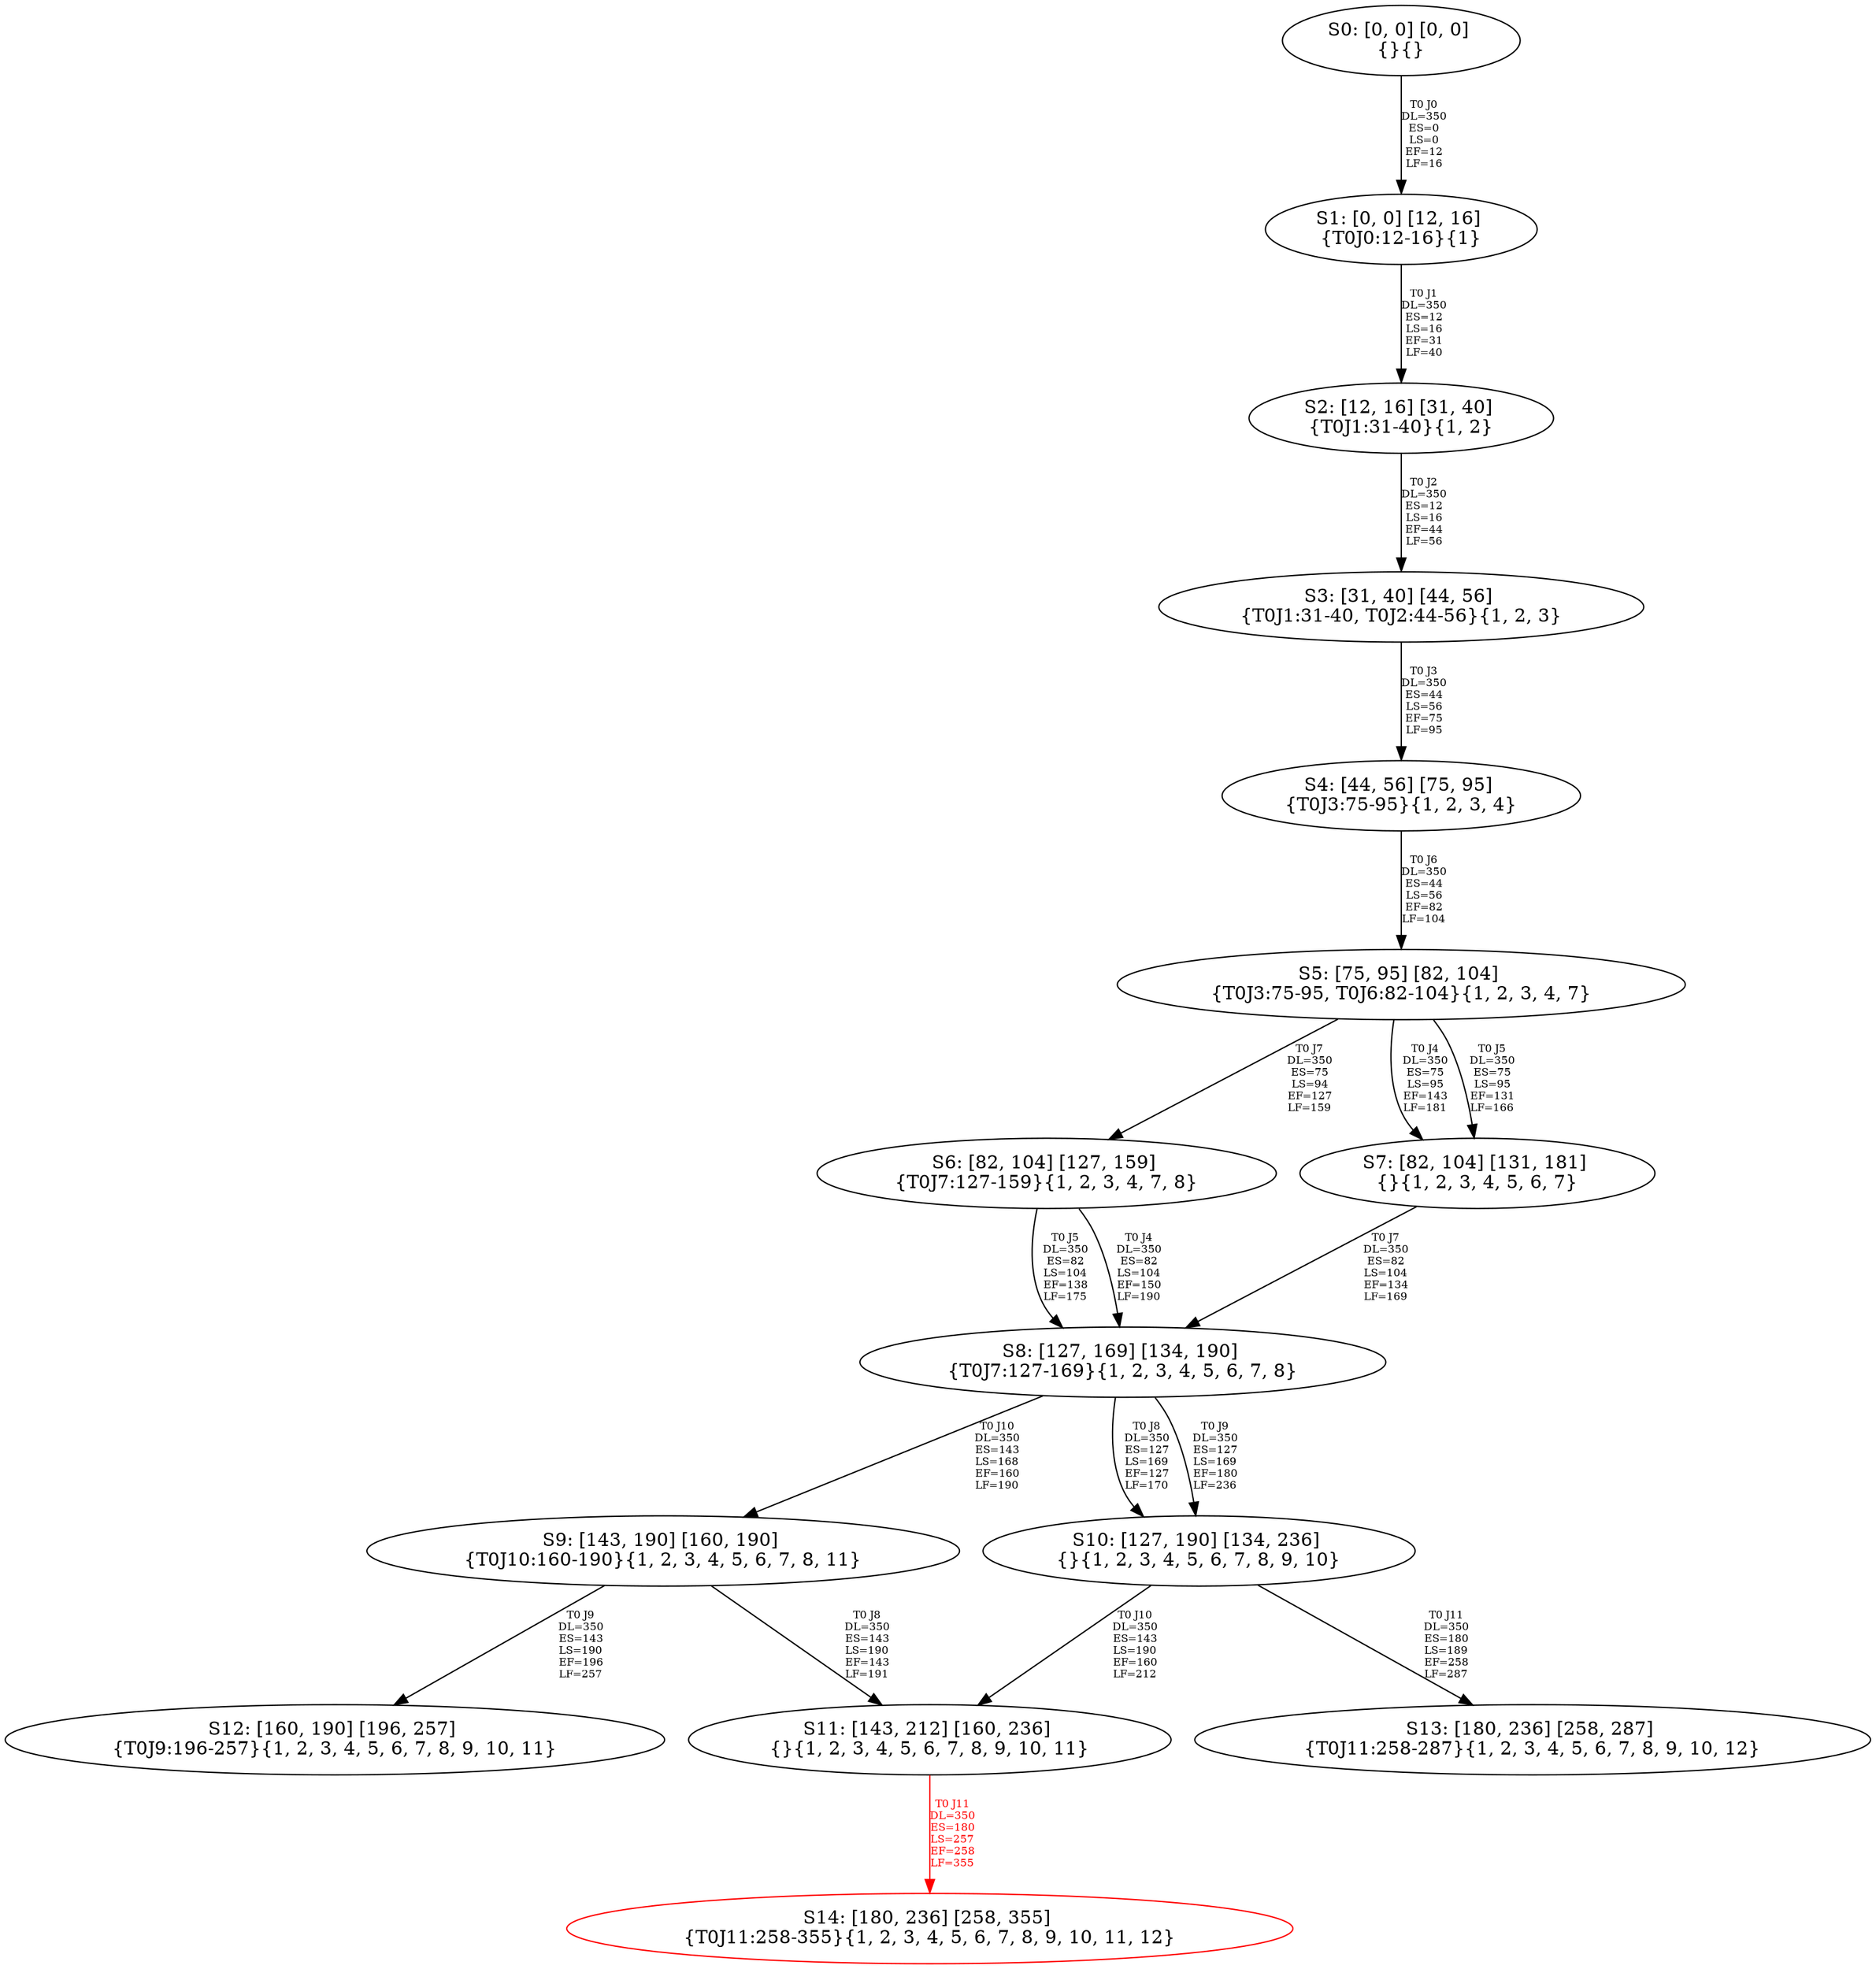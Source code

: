 digraph {
	S0[label="S0: [0, 0] [0, 0] \n{}{}"];
	S1[label="S1: [0, 0] [12, 16] \n{T0J0:12-16}{1}"];
	S2[label="S2: [12, 16] [31, 40] \n{T0J1:31-40}{1, 2}"];
	S3[label="S3: [31, 40] [44, 56] \n{T0J1:31-40, T0J2:44-56}{1, 2, 3}"];
	S4[label="S4: [44, 56] [75, 95] \n{T0J3:75-95}{1, 2, 3, 4}"];
	S5[label="S5: [75, 95] [82, 104] \n{T0J3:75-95, T0J6:82-104}{1, 2, 3, 4, 7}"];
	S6[label="S6: [82, 104] [127, 159] \n{T0J7:127-159}{1, 2, 3, 4, 7, 8}"];
	S7[label="S7: [82, 104] [131, 181] \n{}{1, 2, 3, 4, 5, 6, 7}"];
	S8[label="S8: [127, 169] [134, 190] \n{T0J7:127-169}{1, 2, 3, 4, 5, 6, 7, 8}"];
	S9[label="S9: [143, 190] [160, 190] \n{T0J10:160-190}{1, 2, 3, 4, 5, 6, 7, 8, 11}"];
	S10[label="S10: [127, 190] [134, 236] \n{}{1, 2, 3, 4, 5, 6, 7, 8, 9, 10}"];
	S11[label="S11: [143, 212] [160, 236] \n{}{1, 2, 3, 4, 5, 6, 7, 8, 9, 10, 11}"];
	S12[label="S12: [160, 190] [196, 257] \n{T0J9:196-257}{1, 2, 3, 4, 5, 6, 7, 8, 9, 10, 11}"];
	S13[label="S13: [180, 236] [258, 287] \n{T0J11:258-287}{1, 2, 3, 4, 5, 6, 7, 8, 9, 10, 12}"];
	S14[label="S14: [180, 236] [258, 355] \n{T0J11:258-355}{1, 2, 3, 4, 5, 6, 7, 8, 9, 10, 11, 12}"];
	S0 -> S1[label="T0 J0\nDL=350\nES=0\nLS=0\nEF=12\nLF=16",fontsize=8];
	S1 -> S2[label="T0 J1\nDL=350\nES=12\nLS=16\nEF=31\nLF=40",fontsize=8];
	S2 -> S3[label="T0 J2\nDL=350\nES=12\nLS=16\nEF=44\nLF=56",fontsize=8];
	S3 -> S4[label="T0 J3\nDL=350\nES=44\nLS=56\nEF=75\nLF=95",fontsize=8];
	S4 -> S5[label="T0 J6\nDL=350\nES=44\nLS=56\nEF=82\nLF=104",fontsize=8];
	S5 -> S7[label="T0 J4\nDL=350\nES=75\nLS=95\nEF=143\nLF=181",fontsize=8];
	S5 -> S7[label="T0 J5\nDL=350\nES=75\nLS=95\nEF=131\nLF=166",fontsize=8];
	S5 -> S6[label="T0 J7\nDL=350\nES=75\nLS=94\nEF=127\nLF=159",fontsize=8];
	S6 -> S8[label="T0 J4\nDL=350\nES=82\nLS=104\nEF=150\nLF=190",fontsize=8];
	S6 -> S8[label="T0 J5\nDL=350\nES=82\nLS=104\nEF=138\nLF=175",fontsize=8];
	S7 -> S8[label="T0 J7\nDL=350\nES=82\nLS=104\nEF=134\nLF=169",fontsize=8];
	S8 -> S10[label="T0 J8\nDL=350\nES=127\nLS=169\nEF=127\nLF=170",fontsize=8];
	S8 -> S10[label="T0 J9\nDL=350\nES=127\nLS=169\nEF=180\nLF=236",fontsize=8];
	S8 -> S9[label="T0 J10\nDL=350\nES=143\nLS=168\nEF=160\nLF=190",fontsize=8];
	S9 -> S11[label="T0 J8\nDL=350\nES=143\nLS=190\nEF=143\nLF=191",fontsize=8];
	S9 -> S12[label="T0 J9\nDL=350\nES=143\nLS=190\nEF=196\nLF=257",fontsize=8];
	S10 -> S11[label="T0 J10\nDL=350\nES=143\nLS=190\nEF=160\nLF=212",fontsize=8];
	S10 -> S13[label="T0 J11\nDL=350\nES=180\nLS=189\nEF=258\nLF=287",fontsize=8];
	S11 -> S14[label="T0 J11\nDL=350\nES=180\nLS=257\nEF=258\nLF=355",color=Red,fontcolor=Red,fontsize=8];
S14[color=Red];
}
